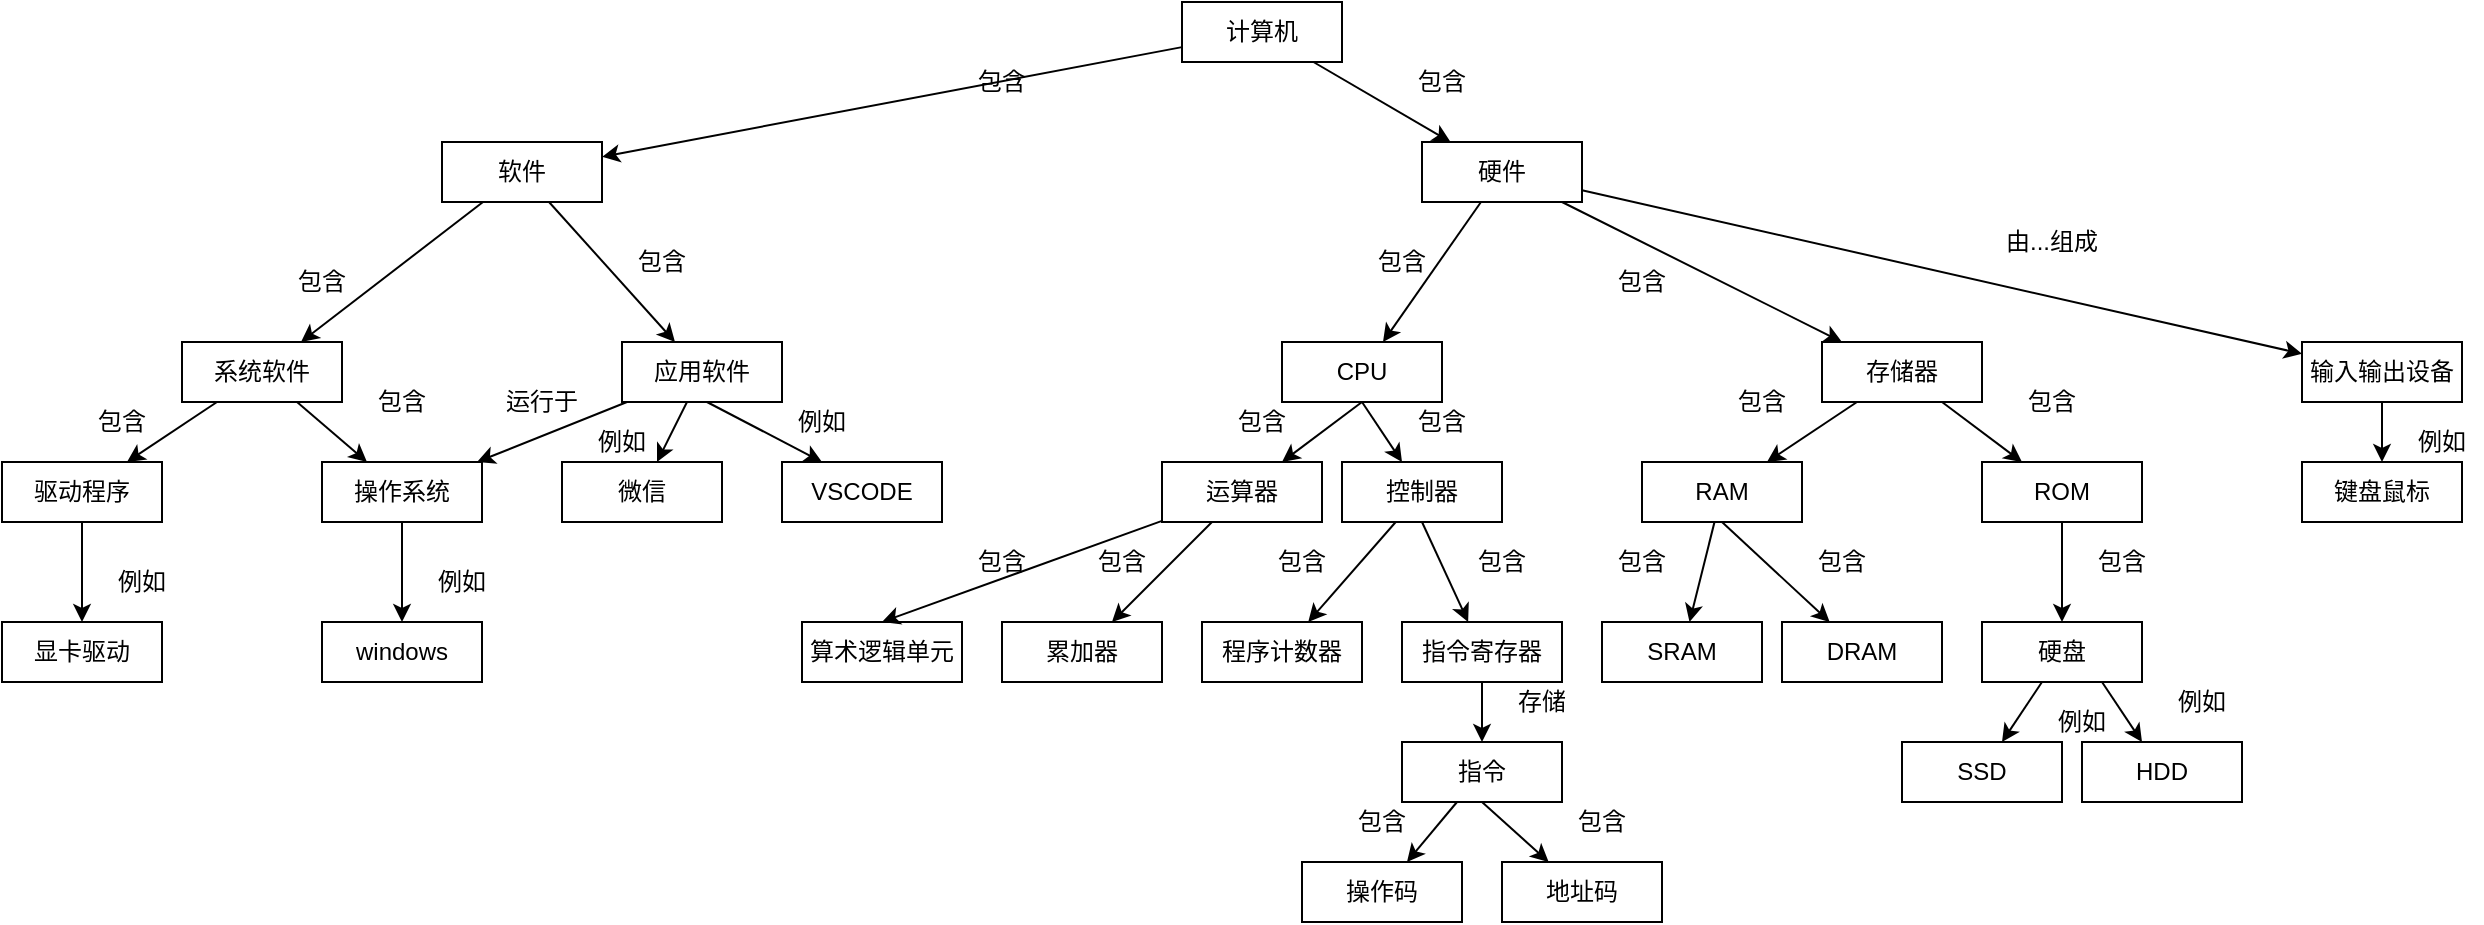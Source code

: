 <mxfile version="13.4.8" type="github">
  <diagram name="Page-1" id="ad52d381-51e7-2e0d-a935-2d0ddd2fd229">
    <mxGraphModel dx="2850" dy="1950" grid="1" gridSize="10" guides="1" tooltips="1" connect="1" arrows="1" fold="1" page="1" pageScale="1" pageWidth="1100" pageHeight="850" background="#ffffff" math="0" shadow="0">
      <root>
        <mxCell id="0" />
        <mxCell id="1" parent="0" />
        <mxCell id="LNALXAVvnsoZmtQuGKC4-1" value="计算机" style="rounded=0;whiteSpace=wrap;html=1;" vertex="1" parent="1">
          <mxGeometry x="490" y="100" width="80" height="30" as="geometry" />
        </mxCell>
        <object label="" id="LNALXAVvnsoZmtQuGKC4-4">
          <mxCell style="endArrow=classic;html=1;" edge="1" parent="1" source="LNALXAVvnsoZmtQuGKC4-1" target="LNALXAVvnsoZmtQuGKC4-7">
            <mxGeometry width="50" height="50" relative="1" as="geometry">
              <mxPoint x="520" y="280" as="sourcePoint" />
              <mxPoint x="407.273" y="250" as="targetPoint" />
            </mxGeometry>
          </mxCell>
        </object>
        <mxCell id="LNALXAVvnsoZmtQuGKC4-6" value="包含" style="text;html=1;strokeColor=none;fillColor=none;align=center;verticalAlign=middle;whiteSpace=wrap;rounded=0;" vertex="1" parent="1">
          <mxGeometry x="380" y="130" width="40" height="20" as="geometry" />
        </mxCell>
        <mxCell id="LNALXAVvnsoZmtQuGKC4-7" value="软件" style="rounded=0;whiteSpace=wrap;html=1;" vertex="1" parent="1">
          <mxGeometry x="120" y="170" width="80" height="30" as="geometry" />
        </mxCell>
        <mxCell id="LNALXAVvnsoZmtQuGKC4-8" value="硬件" style="rounded=0;whiteSpace=wrap;html=1;" vertex="1" parent="1">
          <mxGeometry x="610" y="170" width="80" height="30" as="geometry" />
        </mxCell>
        <object label="" id="LNALXAVvnsoZmtQuGKC4-9">
          <mxCell style="endArrow=classic;html=1;" edge="1" parent="1" source="LNALXAVvnsoZmtQuGKC4-1" target="LNALXAVvnsoZmtQuGKC4-8">
            <mxGeometry width="50" height="50" relative="1" as="geometry">
              <mxPoint x="500" y="138.333" as="sourcePoint" />
              <mxPoint x="370" y="181.667" as="targetPoint" />
            </mxGeometry>
          </mxCell>
        </object>
        <mxCell id="LNALXAVvnsoZmtQuGKC4-10" value="包含" style="text;html=1;strokeColor=none;fillColor=none;align=center;verticalAlign=middle;whiteSpace=wrap;rounded=0;" vertex="1" parent="1">
          <mxGeometry x="600" y="130" width="40" height="20" as="geometry" />
        </mxCell>
        <mxCell id="LNALXAVvnsoZmtQuGKC4-11" value="CPU" style="rounded=0;whiteSpace=wrap;html=1;" vertex="1" parent="1">
          <mxGeometry x="540" y="270" width="80" height="30" as="geometry" />
        </mxCell>
        <mxCell id="LNALXAVvnsoZmtQuGKC4-12" value="存储器" style="rounded=0;whiteSpace=wrap;html=1;" vertex="1" parent="1">
          <mxGeometry x="810" y="270" width="80" height="30" as="geometry" />
        </mxCell>
        <mxCell id="LNALXAVvnsoZmtQuGKC4-13" value="运算器" style="rounded=0;whiteSpace=wrap;html=1;" vertex="1" parent="1">
          <mxGeometry x="480" y="330" width="80" height="30" as="geometry" />
        </mxCell>
        <mxCell id="LNALXAVvnsoZmtQuGKC4-14" value="输入输出设备" style="rounded=0;whiteSpace=wrap;html=1;" vertex="1" parent="1">
          <mxGeometry x="1050" y="270" width="80" height="30" as="geometry" />
        </mxCell>
        <mxCell id="LNALXAVvnsoZmtQuGKC4-15" value="控制器" style="rounded=0;whiteSpace=wrap;html=1;" vertex="1" parent="1">
          <mxGeometry x="570" y="330" width="80" height="30" as="geometry" />
        </mxCell>
        <mxCell id="LNALXAVvnsoZmtQuGKC4-16" value="RAM" style="rounded=0;whiteSpace=wrap;html=1;" vertex="1" parent="1">
          <mxGeometry x="720" y="330" width="80" height="30" as="geometry" />
        </mxCell>
        <mxCell id="LNALXAVvnsoZmtQuGKC4-17" value="ROM" style="rounded=0;whiteSpace=wrap;html=1;" vertex="1" parent="1">
          <mxGeometry x="890" y="330" width="80" height="30" as="geometry" />
        </mxCell>
        <mxCell id="LNALXAVvnsoZmtQuGKC4-18" value="算术逻辑单元" style="rounded=0;whiteSpace=wrap;html=1;" vertex="1" parent="1">
          <mxGeometry x="300" y="410" width="80" height="30" as="geometry" />
        </mxCell>
        <mxCell id="LNALXAVvnsoZmtQuGKC4-19" value="累加器" style="rounded=0;whiteSpace=wrap;html=1;" vertex="1" parent="1">
          <mxGeometry x="400" y="410" width="80" height="30" as="geometry" />
        </mxCell>
        <mxCell id="LNALXAVvnsoZmtQuGKC4-20" value="程序计数器" style="rounded=0;whiteSpace=wrap;html=1;" vertex="1" parent="1">
          <mxGeometry x="500" y="410" width="80" height="30" as="geometry" />
        </mxCell>
        <mxCell id="LNALXAVvnsoZmtQuGKC4-21" value="指令寄存器" style="rounded=0;whiteSpace=wrap;html=1;" vertex="1" parent="1">
          <mxGeometry x="600" y="410" width="80" height="30" as="geometry" />
        </mxCell>
        <mxCell id="LNALXAVvnsoZmtQuGKC4-23" value="操作码" style="rounded=0;whiteSpace=wrap;html=1;" vertex="1" parent="1">
          <mxGeometry x="550" y="530" width="80" height="30" as="geometry" />
        </mxCell>
        <mxCell id="LNALXAVvnsoZmtQuGKC4-24" value="地址码" style="rounded=0;whiteSpace=wrap;html=1;" vertex="1" parent="1">
          <mxGeometry x="650" y="530" width="80" height="30" as="geometry" />
        </mxCell>
        <mxCell id="LNALXAVvnsoZmtQuGKC4-26" value="指令" style="rounded=0;whiteSpace=wrap;html=1;" vertex="1" parent="1">
          <mxGeometry x="600" y="470" width="80" height="30" as="geometry" />
        </mxCell>
        <mxCell id="LNALXAVvnsoZmtQuGKC4-27" value="SRAM" style="rounded=0;whiteSpace=wrap;html=1;" vertex="1" parent="1">
          <mxGeometry x="700" y="410" width="80" height="30" as="geometry" />
        </mxCell>
        <mxCell id="LNALXAVvnsoZmtQuGKC4-28" value="DRAM" style="rounded=0;whiteSpace=wrap;html=1;" vertex="1" parent="1">
          <mxGeometry x="790" y="410" width="80" height="30" as="geometry" />
        </mxCell>
        <mxCell id="LNALXAVvnsoZmtQuGKC4-29" value="硬盘" style="rounded=0;whiteSpace=wrap;html=1;" vertex="1" parent="1">
          <mxGeometry x="890" y="410" width="80" height="30" as="geometry" />
        </mxCell>
        <mxCell id="LNALXAVvnsoZmtQuGKC4-30" value="SSD" style="rounded=0;whiteSpace=wrap;html=1;" vertex="1" parent="1">
          <mxGeometry x="850" y="470" width="80" height="30" as="geometry" />
        </mxCell>
        <mxCell id="LNALXAVvnsoZmtQuGKC4-31" value="HDD" style="rounded=0;whiteSpace=wrap;html=1;" vertex="1" parent="1">
          <mxGeometry x="940" y="470" width="80" height="30" as="geometry" />
        </mxCell>
        <mxCell id="LNALXAVvnsoZmtQuGKC4-32" value="系统软件" style="rounded=0;whiteSpace=wrap;html=1;" vertex="1" parent="1">
          <mxGeometry x="-10" y="270" width="80" height="30" as="geometry" />
        </mxCell>
        <mxCell id="LNALXAVvnsoZmtQuGKC4-33" value="应用软件" style="rounded=0;whiteSpace=wrap;html=1;" vertex="1" parent="1">
          <mxGeometry x="210" y="270" width="80" height="30" as="geometry" />
        </mxCell>
        <mxCell id="LNALXAVvnsoZmtQuGKC4-34" value="驱动程序" style="rounded=0;whiteSpace=wrap;html=1;" vertex="1" parent="1">
          <mxGeometry x="-100" y="330" width="80" height="30" as="geometry" />
        </mxCell>
        <mxCell id="LNALXAVvnsoZmtQuGKC4-35" value="操作系统" style="rounded=0;whiteSpace=wrap;html=1;" vertex="1" parent="1">
          <mxGeometry x="60" y="330" width="80" height="30" as="geometry" />
        </mxCell>
        <mxCell id="LNALXAVvnsoZmtQuGKC4-36" value="微信" style="rounded=0;whiteSpace=wrap;html=1;" vertex="1" parent="1">
          <mxGeometry x="180" y="330" width="80" height="30" as="geometry" />
        </mxCell>
        <mxCell id="LNALXAVvnsoZmtQuGKC4-37" value="VSCODE" style="rounded=0;whiteSpace=wrap;html=1;" vertex="1" parent="1">
          <mxGeometry x="290" y="330" width="80" height="30" as="geometry" />
        </mxCell>
        <mxCell id="LNALXAVvnsoZmtQuGKC4-38" value="显卡驱动" style="rounded=0;whiteSpace=wrap;html=1;" vertex="1" parent="1">
          <mxGeometry x="-100" y="410" width="80" height="30" as="geometry" />
        </mxCell>
        <mxCell id="LNALXAVvnsoZmtQuGKC4-39" value="windows" style="rounded=0;whiteSpace=wrap;html=1;" vertex="1" parent="1">
          <mxGeometry x="60" y="410" width="80" height="30" as="geometry" />
        </mxCell>
        <mxCell id="LNALXAVvnsoZmtQuGKC4-40" value="键盘鼠标" style="rounded=0;whiteSpace=wrap;html=1;" vertex="1" parent="1">
          <mxGeometry x="1050" y="330" width="80" height="30" as="geometry" />
        </mxCell>
        <mxCell id="LNALXAVvnsoZmtQuGKC4-41" value="" style="endArrow=classic;html=1;" edge="1" parent="1" source="LNALXAVvnsoZmtQuGKC4-7" target="LNALXAVvnsoZmtQuGKC4-33">
          <mxGeometry width="50" height="50" relative="1" as="geometry">
            <mxPoint x="290" y="230" as="sourcePoint" />
            <mxPoint x="510" y="240" as="targetPoint" />
          </mxGeometry>
        </mxCell>
        <mxCell id="LNALXAVvnsoZmtQuGKC4-42" value="" style="endArrow=classic;html=1;" edge="1" parent="1" source="LNALXAVvnsoZmtQuGKC4-7" target="LNALXAVvnsoZmtQuGKC4-32">
          <mxGeometry width="50" height="50" relative="1" as="geometry">
            <mxPoint x="183.5" y="210" as="sourcePoint" />
            <mxPoint x="246.5" y="280" as="targetPoint" />
          </mxGeometry>
        </mxCell>
        <mxCell id="LNALXAVvnsoZmtQuGKC4-43" value="" style="endArrow=classic;html=1;" edge="1" parent="1" source="LNALXAVvnsoZmtQuGKC4-32" target="LNALXAVvnsoZmtQuGKC4-35">
          <mxGeometry width="50" height="50" relative="1" as="geometry">
            <mxPoint x="193.5" y="220" as="sourcePoint" />
            <mxPoint x="256.5" y="290" as="targetPoint" />
          </mxGeometry>
        </mxCell>
        <mxCell id="LNALXAVvnsoZmtQuGKC4-44" value="" style="endArrow=classic;html=1;" edge="1" parent="1" source="LNALXAVvnsoZmtQuGKC4-32" target="LNALXAVvnsoZmtQuGKC4-34">
          <mxGeometry width="50" height="50" relative="1" as="geometry">
            <mxPoint x="203.5" y="230" as="sourcePoint" />
            <mxPoint x="266.5" y="300" as="targetPoint" />
          </mxGeometry>
        </mxCell>
        <mxCell id="LNALXAVvnsoZmtQuGKC4-45" value="" style="endArrow=classic;html=1;" edge="1" parent="1" source="LNALXAVvnsoZmtQuGKC4-35" target="LNALXAVvnsoZmtQuGKC4-39">
          <mxGeometry width="50" height="50" relative="1" as="geometry">
            <mxPoint x="213.5" y="240" as="sourcePoint" />
            <mxPoint x="276.5" y="310" as="targetPoint" />
          </mxGeometry>
        </mxCell>
        <mxCell id="LNALXAVvnsoZmtQuGKC4-46" value="" style="endArrow=classic;html=1;entryX=0.5;entryY=0;entryDx=0;entryDy=0;" edge="1" parent="1" source="LNALXAVvnsoZmtQuGKC4-34" target="LNALXAVvnsoZmtQuGKC4-38">
          <mxGeometry width="50" height="50" relative="1" as="geometry">
            <mxPoint x="223.5" y="250" as="sourcePoint" />
            <mxPoint x="286.5" y="320" as="targetPoint" />
          </mxGeometry>
        </mxCell>
        <mxCell id="LNALXAVvnsoZmtQuGKC4-47" value="" style="endArrow=classic;html=1;" edge="1" parent="1" source="LNALXAVvnsoZmtQuGKC4-33" target="LNALXAVvnsoZmtQuGKC4-36">
          <mxGeometry width="50" height="50" relative="1" as="geometry">
            <mxPoint x="-50" y="370" as="sourcePoint" />
            <mxPoint x="-50" y="420" as="targetPoint" />
          </mxGeometry>
        </mxCell>
        <mxCell id="LNALXAVvnsoZmtQuGKC4-48" value="" style="endArrow=classic;html=1;exitX=0.531;exitY=1;exitDx=0;exitDy=0;exitPerimeter=0;entryX=0.25;entryY=0;entryDx=0;entryDy=0;" edge="1" parent="1" source="LNALXAVvnsoZmtQuGKC4-33" target="LNALXAVvnsoZmtQuGKC4-37">
          <mxGeometry width="50" height="50" relative="1" as="geometry">
            <mxPoint x="252.5" y="310" as="sourcePoint" />
            <mxPoint x="237.5" y="340" as="targetPoint" />
          </mxGeometry>
        </mxCell>
        <mxCell id="LNALXAVvnsoZmtQuGKC4-49" value="" style="endArrow=classic;html=1;" edge="1" parent="1" source="LNALXAVvnsoZmtQuGKC4-8" target="LNALXAVvnsoZmtQuGKC4-11">
          <mxGeometry width="50" height="50" relative="1" as="geometry">
            <mxPoint x="410" y="240" as="sourcePoint" />
            <mxPoint x="320" y="340" as="targetPoint" />
          </mxGeometry>
        </mxCell>
        <mxCell id="LNALXAVvnsoZmtQuGKC4-50" value="" style="endArrow=classic;html=1;" edge="1" parent="1" source="LNALXAVvnsoZmtQuGKC4-8" target="LNALXAVvnsoZmtQuGKC4-12">
          <mxGeometry width="50" height="50" relative="1" as="geometry">
            <mxPoint x="649.5" y="210" as="sourcePoint" />
            <mxPoint x="600.5" y="280" as="targetPoint" />
          </mxGeometry>
        </mxCell>
        <mxCell id="LNALXAVvnsoZmtQuGKC4-51" value="" style="endArrow=classic;html=1;" edge="1" parent="1" source="LNALXAVvnsoZmtQuGKC4-8" target="LNALXAVvnsoZmtQuGKC4-14">
          <mxGeometry width="50" height="50" relative="1" as="geometry">
            <mxPoint x="690" y="210" as="sourcePoint" />
            <mxPoint x="830" y="280" as="targetPoint" />
          </mxGeometry>
        </mxCell>
        <mxCell id="LNALXAVvnsoZmtQuGKC4-53" value="" style="endArrow=classic;html=1;exitX=0.5;exitY=1;exitDx=0;exitDy=0;entryX=0.75;entryY=0;entryDx=0;entryDy=0;" edge="1" parent="1" source="LNALXAVvnsoZmtQuGKC4-11" target="LNALXAVvnsoZmtQuGKC4-13">
          <mxGeometry width="50" height="50" relative="1" as="geometry">
            <mxPoint x="649.5" y="210" as="sourcePoint" />
            <mxPoint x="600.5" y="280" as="targetPoint" />
          </mxGeometry>
        </mxCell>
        <mxCell id="LNALXAVvnsoZmtQuGKC4-54" value="" style="endArrow=classic;html=1;exitX=0.5;exitY=1;exitDx=0;exitDy=0;" edge="1" parent="1" source="LNALXAVvnsoZmtQuGKC4-11" target="LNALXAVvnsoZmtQuGKC4-15">
          <mxGeometry width="50" height="50" relative="1" as="geometry">
            <mxPoint x="580" y="290" as="sourcePoint" />
            <mxPoint x="550" y="340" as="targetPoint" />
          </mxGeometry>
        </mxCell>
        <mxCell id="LNALXAVvnsoZmtQuGKC4-55" value="" style="endArrow=classic;html=1;entryX=0.5;entryY=0;entryDx=0;entryDy=0;" edge="1" parent="1" source="LNALXAVvnsoZmtQuGKC4-13" target="LNALXAVvnsoZmtQuGKC4-18">
          <mxGeometry width="50" height="50" relative="1" as="geometry">
            <mxPoint x="590" y="310" as="sourcePoint" />
            <mxPoint x="550" y="340" as="targetPoint" />
          </mxGeometry>
        </mxCell>
        <mxCell id="LNALXAVvnsoZmtQuGKC4-57" value="" style="endArrow=classic;html=1;" edge="1" parent="1" source="LNALXAVvnsoZmtQuGKC4-13" target="LNALXAVvnsoZmtQuGKC4-19">
          <mxGeometry width="50" height="50" relative="1" as="geometry">
            <mxPoint x="490" y="369.444" as="sourcePoint" />
            <mxPoint x="350" y="420" as="targetPoint" />
          </mxGeometry>
        </mxCell>
        <mxCell id="LNALXAVvnsoZmtQuGKC4-58" value="" style="endArrow=classic;html=1;" edge="1" parent="1" source="LNALXAVvnsoZmtQuGKC4-15" target="LNALXAVvnsoZmtQuGKC4-20">
          <mxGeometry width="50" height="50" relative="1" as="geometry">
            <mxPoint x="515" y="370" as="sourcePoint" />
            <mxPoint x="465" y="420" as="targetPoint" />
          </mxGeometry>
        </mxCell>
        <mxCell id="LNALXAVvnsoZmtQuGKC4-59" value="" style="endArrow=classic;html=1;exitX=0.5;exitY=1;exitDx=0;exitDy=0;" edge="1" parent="1" source="LNALXAVvnsoZmtQuGKC4-15" target="LNALXAVvnsoZmtQuGKC4-21">
          <mxGeometry width="50" height="50" relative="1" as="geometry">
            <mxPoint x="530" y="370" as="sourcePoint" />
            <mxPoint x="545.385" y="420" as="targetPoint" />
          </mxGeometry>
        </mxCell>
        <mxCell id="LNALXAVvnsoZmtQuGKC4-60" value="" style="endArrow=classic;html=1;" edge="1" parent="1" source="LNALXAVvnsoZmtQuGKC4-21" target="LNALXAVvnsoZmtQuGKC4-26">
          <mxGeometry width="50" height="50" relative="1" as="geometry">
            <mxPoint x="540" y="380" as="sourcePoint" />
            <mxPoint x="555.385" y="430" as="targetPoint" />
          </mxGeometry>
        </mxCell>
        <mxCell id="LNALXAVvnsoZmtQuGKC4-61" value="" style="endArrow=classic;html=1;" edge="1" parent="1" source="LNALXAVvnsoZmtQuGKC4-26" target="LNALXAVvnsoZmtQuGKC4-23">
          <mxGeometry width="50" height="50" relative="1" as="geometry">
            <mxPoint x="650" y="450" as="sourcePoint" />
            <mxPoint x="650" y="480" as="targetPoint" />
          </mxGeometry>
        </mxCell>
        <mxCell id="LNALXAVvnsoZmtQuGKC4-62" value="" style="endArrow=classic;html=1;exitX=0.5;exitY=1;exitDx=0;exitDy=0;" edge="1" parent="1" source="LNALXAVvnsoZmtQuGKC4-26" target="LNALXAVvnsoZmtQuGKC4-24">
          <mxGeometry width="50" height="50" relative="1" as="geometry">
            <mxPoint x="637.5" y="510" as="sourcePoint" />
            <mxPoint x="612.5" y="540" as="targetPoint" />
          </mxGeometry>
        </mxCell>
        <mxCell id="LNALXAVvnsoZmtQuGKC4-63" value="" style="endArrow=classic;html=1;" edge="1" parent="1" source="LNALXAVvnsoZmtQuGKC4-12" target="LNALXAVvnsoZmtQuGKC4-16">
          <mxGeometry width="50" height="50" relative="1" as="geometry">
            <mxPoint x="690" y="210" as="sourcePoint" />
            <mxPoint x="830" y="280" as="targetPoint" />
          </mxGeometry>
        </mxCell>
        <mxCell id="LNALXAVvnsoZmtQuGKC4-64" value="" style="endArrow=classic;html=1;" edge="1" parent="1" source="LNALXAVvnsoZmtQuGKC4-12" target="LNALXAVvnsoZmtQuGKC4-17">
          <mxGeometry width="50" height="50" relative="1" as="geometry">
            <mxPoint x="837.5" y="310" as="sourcePoint" />
            <mxPoint x="792.5" y="340" as="targetPoint" />
          </mxGeometry>
        </mxCell>
        <mxCell id="LNALXAVvnsoZmtQuGKC4-65" value="" style="endArrow=classic;html=1;" edge="1" parent="1" source="LNALXAVvnsoZmtQuGKC4-16" target="LNALXAVvnsoZmtQuGKC4-27">
          <mxGeometry width="50" height="50" relative="1" as="geometry">
            <mxPoint x="880" y="310" as="sourcePoint" />
            <mxPoint x="920" y="340" as="targetPoint" />
          </mxGeometry>
        </mxCell>
        <mxCell id="LNALXAVvnsoZmtQuGKC4-66" value="" style="endArrow=classic;html=1;exitX=0.5;exitY=1;exitDx=0;exitDy=0;" edge="1" parent="1" source="LNALXAVvnsoZmtQuGKC4-16" target="LNALXAVvnsoZmtQuGKC4-28">
          <mxGeometry width="50" height="50" relative="1" as="geometry">
            <mxPoint x="766.25" y="370" as="sourcePoint" />
            <mxPoint x="753.75" y="420" as="targetPoint" />
          </mxGeometry>
        </mxCell>
        <mxCell id="LNALXAVvnsoZmtQuGKC4-67" value="" style="endArrow=classic;html=1;" edge="1" parent="1" source="LNALXAVvnsoZmtQuGKC4-17" target="LNALXAVvnsoZmtQuGKC4-29">
          <mxGeometry width="50" height="50" relative="1" as="geometry">
            <mxPoint x="770" y="370" as="sourcePoint" />
            <mxPoint x="823.846" y="420" as="targetPoint" />
          </mxGeometry>
        </mxCell>
        <mxCell id="LNALXAVvnsoZmtQuGKC4-68" value="" style="endArrow=classic;html=1;" edge="1" parent="1" source="LNALXAVvnsoZmtQuGKC4-29" target="LNALXAVvnsoZmtQuGKC4-30">
          <mxGeometry width="50" height="50" relative="1" as="geometry">
            <mxPoint x="930" y="420" as="sourcePoint" />
            <mxPoint x="940" y="420" as="targetPoint" />
          </mxGeometry>
        </mxCell>
        <mxCell id="LNALXAVvnsoZmtQuGKC4-69" value="" style="endArrow=classic;html=1;exitX=0.75;exitY=1;exitDx=0;exitDy=0;" edge="1" parent="1" source="LNALXAVvnsoZmtQuGKC4-29" target="LNALXAVvnsoZmtQuGKC4-31">
          <mxGeometry width="50" height="50" relative="1" as="geometry">
            <mxPoint x="930" y="450" as="sourcePoint" />
            <mxPoint x="910" y="480" as="targetPoint" />
          </mxGeometry>
        </mxCell>
        <mxCell id="LNALXAVvnsoZmtQuGKC4-70" value="" style="endArrow=classic;html=1;" edge="1" parent="1" source="LNALXAVvnsoZmtQuGKC4-14" target="LNALXAVvnsoZmtQuGKC4-40">
          <mxGeometry width="50" height="50" relative="1" as="geometry">
            <mxPoint x="960" y="450" as="sourcePoint" />
            <mxPoint x="980" y="480" as="targetPoint" />
          </mxGeometry>
        </mxCell>
        <mxCell id="LNALXAVvnsoZmtQuGKC4-71" value="包含" style="text;html=1;strokeColor=none;fillColor=none;align=center;verticalAlign=middle;whiteSpace=wrap;rounded=0;" vertex="1" parent="1">
          <mxGeometry x="210" y="220" width="40" height="20" as="geometry" />
        </mxCell>
        <mxCell id="LNALXAVvnsoZmtQuGKC4-72" value="包含" style="text;html=1;strokeColor=none;fillColor=none;align=center;verticalAlign=middle;whiteSpace=wrap;rounded=0;" vertex="1" parent="1">
          <mxGeometry x="40" y="230" width="40" height="20" as="geometry" />
        </mxCell>
        <mxCell id="LNALXAVvnsoZmtQuGKC4-73" value="包含" style="text;html=1;strokeColor=none;fillColor=none;align=center;verticalAlign=middle;whiteSpace=wrap;rounded=0;" vertex="1" parent="1">
          <mxGeometry x="-60" y="300" width="40" height="20" as="geometry" />
        </mxCell>
        <mxCell id="LNALXAVvnsoZmtQuGKC4-74" value="包含" style="text;html=1;strokeColor=none;fillColor=none;align=center;verticalAlign=middle;whiteSpace=wrap;rounded=0;" vertex="1" parent="1">
          <mxGeometry x="80" y="290" width="40" height="20" as="geometry" />
        </mxCell>
        <mxCell id="LNALXAVvnsoZmtQuGKC4-75" value="包含" style="text;html=1;strokeColor=none;fillColor=none;align=center;verticalAlign=middle;whiteSpace=wrap;rounded=0;" vertex="1" parent="1">
          <mxGeometry x="380" y="370" width="40" height="20" as="geometry" />
        </mxCell>
        <mxCell id="LNALXAVvnsoZmtQuGKC4-76" value="包含" style="text;html=1;strokeColor=none;fillColor=none;align=center;verticalAlign=middle;whiteSpace=wrap;rounded=0;" vertex="1" parent="1">
          <mxGeometry x="440" y="370" width="40" height="20" as="geometry" />
        </mxCell>
        <mxCell id="LNALXAVvnsoZmtQuGKC4-77" value="包含" style="text;html=1;strokeColor=none;fillColor=none;align=center;verticalAlign=middle;whiteSpace=wrap;rounded=0;" vertex="1" parent="1">
          <mxGeometry x="530" y="370" width="40" height="20" as="geometry" />
        </mxCell>
        <mxCell id="LNALXAVvnsoZmtQuGKC4-78" value="包含" style="text;html=1;strokeColor=none;fillColor=none;align=center;verticalAlign=middle;whiteSpace=wrap;rounded=0;" vertex="1" parent="1">
          <mxGeometry x="630" y="370" width="40" height="20" as="geometry" />
        </mxCell>
        <mxCell id="LNALXAVvnsoZmtQuGKC4-79" value="" style="endArrow=classic;html=1;" edge="1" parent="1" source="LNALXAVvnsoZmtQuGKC4-33" target="LNALXAVvnsoZmtQuGKC4-35">
          <mxGeometry width="50" height="50" relative="1" as="geometry">
            <mxPoint x="410" y="300" as="sourcePoint" />
            <mxPoint x="460" y="250" as="targetPoint" />
          </mxGeometry>
        </mxCell>
        <mxCell id="LNALXAVvnsoZmtQuGKC4-80" value="运行于" style="text;html=1;strokeColor=none;fillColor=none;align=center;verticalAlign=middle;whiteSpace=wrap;rounded=0;" vertex="1" parent="1">
          <mxGeometry x="150" y="290" width="40" height="20" as="geometry" />
        </mxCell>
        <mxCell id="LNALXAVvnsoZmtQuGKC4-81" value="包含" style="text;html=1;strokeColor=none;fillColor=none;align=center;verticalAlign=middle;whiteSpace=wrap;rounded=0;" vertex="1" parent="1">
          <mxGeometry x="580" y="220" width="40" height="20" as="geometry" />
        </mxCell>
        <mxCell id="LNALXAVvnsoZmtQuGKC4-82" value="包含" style="text;html=1;strokeColor=none;fillColor=none;align=center;verticalAlign=middle;whiteSpace=wrap;rounded=0;" vertex="1" parent="1">
          <mxGeometry x="700" y="230" width="40" height="20" as="geometry" />
        </mxCell>
        <mxCell id="LNALXAVvnsoZmtQuGKC4-83" value="由...组成" style="text;html=1;strokeColor=none;fillColor=none;align=center;verticalAlign=middle;whiteSpace=wrap;rounded=0;" vertex="1" parent="1">
          <mxGeometry x="890" y="210" width="70" height="20" as="geometry" />
        </mxCell>
        <mxCell id="LNALXAVvnsoZmtQuGKC4-84" value="包含" style="text;html=1;strokeColor=none;fillColor=none;align=center;verticalAlign=middle;whiteSpace=wrap;rounded=0;" vertex="1" parent="1">
          <mxGeometry x="760" y="290" width="40" height="20" as="geometry" />
        </mxCell>
        <mxCell id="LNALXAVvnsoZmtQuGKC4-85" value="包含" style="text;html=1;strokeColor=none;fillColor=none;align=center;verticalAlign=middle;whiteSpace=wrap;rounded=0;" vertex="1" parent="1">
          <mxGeometry x="905" y="290" width="40" height="20" as="geometry" />
        </mxCell>
        <mxCell id="LNALXAVvnsoZmtQuGKC4-86" value="包含" style="text;html=1;strokeColor=none;fillColor=none;align=center;verticalAlign=middle;whiteSpace=wrap;rounded=0;" vertex="1" parent="1">
          <mxGeometry x="940" y="370" width="40" height="20" as="geometry" />
        </mxCell>
        <mxCell id="LNALXAVvnsoZmtQuGKC4-87" value="包含" style="text;html=1;strokeColor=none;fillColor=none;align=center;verticalAlign=middle;whiteSpace=wrap;rounded=0;" vertex="1" parent="1">
          <mxGeometry x="800" y="370" width="40" height="20" as="geometry" />
        </mxCell>
        <mxCell id="LNALXAVvnsoZmtQuGKC4-88" value="包含" style="text;html=1;strokeColor=none;fillColor=none;align=center;verticalAlign=middle;whiteSpace=wrap;rounded=0;" vertex="1" parent="1">
          <mxGeometry x="700" y="370" width="40" height="20" as="geometry" />
        </mxCell>
        <mxCell id="LNALXAVvnsoZmtQuGKC4-89" value="存储" style="text;html=1;strokeColor=none;fillColor=none;align=center;verticalAlign=middle;whiteSpace=wrap;rounded=0;" vertex="1" parent="1">
          <mxGeometry x="650" y="440" width="40" height="20" as="geometry" />
        </mxCell>
        <mxCell id="LNALXAVvnsoZmtQuGKC4-90" value="包含" style="text;html=1;strokeColor=none;fillColor=none;align=center;verticalAlign=middle;whiteSpace=wrap;rounded=0;" vertex="1" parent="1">
          <mxGeometry x="680" y="500" width="40" height="20" as="geometry" />
        </mxCell>
        <mxCell id="LNALXAVvnsoZmtQuGKC4-91" value="包含" style="text;html=1;strokeColor=none;fillColor=none;align=center;verticalAlign=middle;whiteSpace=wrap;rounded=0;" vertex="1" parent="1">
          <mxGeometry x="570" y="500" width="40" height="20" as="geometry" />
        </mxCell>
        <mxCell id="LNALXAVvnsoZmtQuGKC4-92" value="包含" style="text;html=1;strokeColor=none;fillColor=none;align=center;verticalAlign=middle;whiteSpace=wrap;rounded=0;" vertex="1" parent="1">
          <mxGeometry x="510" y="300" width="40" height="20" as="geometry" />
        </mxCell>
        <mxCell id="LNALXAVvnsoZmtQuGKC4-93" value="包含" style="text;html=1;strokeColor=none;fillColor=none;align=center;verticalAlign=middle;whiteSpace=wrap;rounded=0;" vertex="1" parent="1">
          <mxGeometry x="600" y="300" width="40" height="20" as="geometry" />
        </mxCell>
        <mxCell id="LNALXAVvnsoZmtQuGKC4-94" value="例如" style="text;html=1;strokeColor=none;fillColor=none;align=center;verticalAlign=middle;whiteSpace=wrap;rounded=0;" vertex="1" parent="1">
          <mxGeometry x="-50" y="380" width="40" height="20" as="geometry" />
        </mxCell>
        <mxCell id="LNALXAVvnsoZmtQuGKC4-95" value="例如" style="text;html=1;strokeColor=none;fillColor=none;align=center;verticalAlign=middle;whiteSpace=wrap;rounded=0;" vertex="1" parent="1">
          <mxGeometry x="110" y="380" width="40" height="20" as="geometry" />
        </mxCell>
        <mxCell id="LNALXAVvnsoZmtQuGKC4-96" value="例如" style="text;html=1;strokeColor=none;fillColor=none;align=center;verticalAlign=middle;whiteSpace=wrap;rounded=0;" vertex="1" parent="1">
          <mxGeometry x="980" y="440" width="40" height="20" as="geometry" />
        </mxCell>
        <mxCell id="LNALXAVvnsoZmtQuGKC4-97" value="例如" style="text;html=1;strokeColor=none;fillColor=none;align=center;verticalAlign=middle;whiteSpace=wrap;rounded=0;" vertex="1" parent="1">
          <mxGeometry x="190" y="310" width="40" height="20" as="geometry" />
        </mxCell>
        <mxCell id="LNALXAVvnsoZmtQuGKC4-98" value="例如" style="text;html=1;strokeColor=none;fillColor=none;align=center;verticalAlign=middle;whiteSpace=wrap;rounded=0;" vertex="1" parent="1">
          <mxGeometry x="290" y="300" width="40" height="20" as="geometry" />
        </mxCell>
        <mxCell id="LNALXAVvnsoZmtQuGKC4-99" value="例如" style="text;html=1;strokeColor=none;fillColor=none;align=center;verticalAlign=middle;whiteSpace=wrap;rounded=0;" vertex="1" parent="1">
          <mxGeometry x="920" y="450" width="40" height="20" as="geometry" />
        </mxCell>
        <mxCell id="LNALXAVvnsoZmtQuGKC4-100" value="例如" style="text;html=1;strokeColor=none;fillColor=none;align=center;verticalAlign=middle;whiteSpace=wrap;rounded=0;" vertex="1" parent="1">
          <mxGeometry x="1100" y="310" width="40" height="20" as="geometry" />
        </mxCell>
      </root>
    </mxGraphModel>
  </diagram>
</mxfile>
